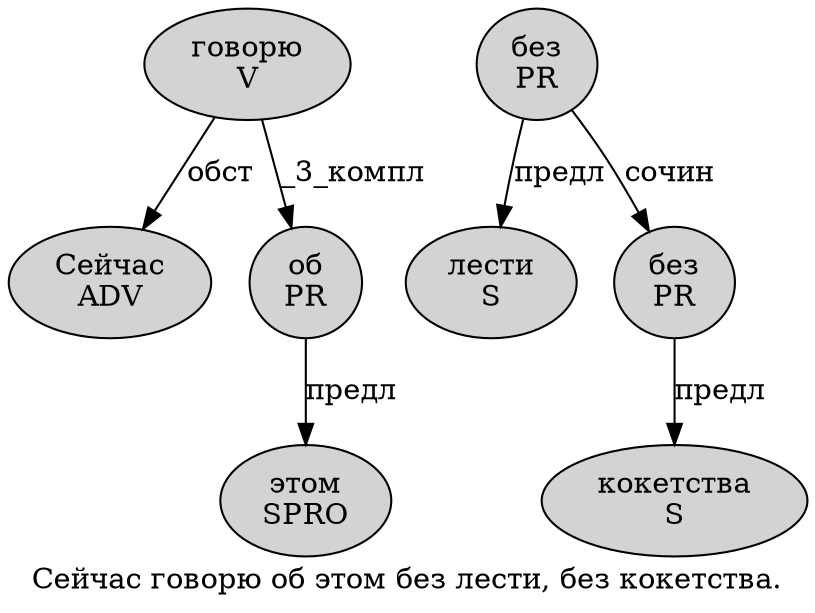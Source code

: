 digraph SENTENCE_1218 {
	graph [label="Сейчас говорю об этом без лести, без кокетства."]
	node [style=filled]
		0 [label="Сейчас
ADV" color="" fillcolor=lightgray penwidth=1 shape=ellipse]
		1 [label="говорю
V" color="" fillcolor=lightgray penwidth=1 shape=ellipse]
		2 [label="об
PR" color="" fillcolor=lightgray penwidth=1 shape=ellipse]
		3 [label="этом
SPRO" color="" fillcolor=lightgray penwidth=1 shape=ellipse]
		4 [label="без
PR" color="" fillcolor=lightgray penwidth=1 shape=ellipse]
		5 [label="лести
S" color="" fillcolor=lightgray penwidth=1 shape=ellipse]
		7 [label="без
PR" color="" fillcolor=lightgray penwidth=1 shape=ellipse]
		8 [label="кокетства
S" color="" fillcolor=lightgray penwidth=1 shape=ellipse]
			7 -> 8 [label="предл"]
			1 -> 0 [label="обст"]
			1 -> 2 [label="_3_компл"]
			2 -> 3 [label="предл"]
			4 -> 5 [label="предл"]
			4 -> 7 [label="сочин"]
}